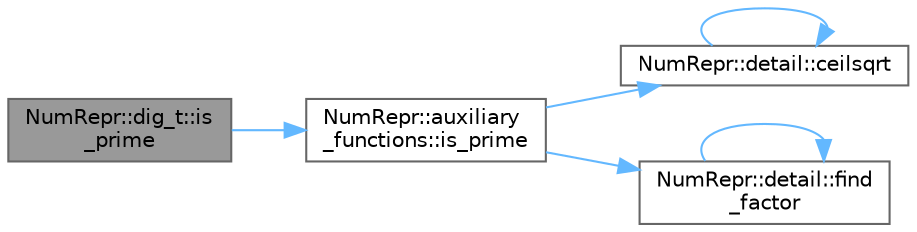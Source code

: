 digraph "NumRepr::dig_t::is_prime"
{
 // INTERACTIVE_SVG=YES
 // LATEX_PDF_SIZE
  bgcolor="transparent";
  edge [fontname=Helvetica,fontsize=10,labelfontname=Helvetica,labelfontsize=10];
  node [fontname=Helvetica,fontsize=10,shape=box,height=0.2,width=0.4];
  rankdir="LR";
  Node1 [label="NumRepr::dig_t::is\l_prime",height=0.2,width=0.4,color="gray40", fillcolor="grey60", style="filled", fontcolor="black",tooltip=" "];
  Node1 -> Node2 [color="steelblue1",style="solid"];
  Node2 [label="NumRepr::auxiliary\l_functions::is_prime",height=0.2,width=0.4,color="grey40", fillcolor="white", style="filled",URL="$namespace_num_repr_1_1auxiliary__functions.html#a6a368b190a18264af00c59b164dc1096",tooltip=" "];
  Node2 -> Node3 [color="steelblue1",style="solid"];
  Node3 [label="NumRepr::detail::ceilsqrt",height=0.2,width=0.4,color="grey40", fillcolor="white", style="filled",URL="$namespace_num_repr_1_1detail.html#aa138a7304b06ab664d7208956b3c0dbe",tooltip=" "];
  Node3 -> Node3 [color="steelblue1",style="solid"];
  Node2 -> Node4 [color="steelblue1",style="solid"];
  Node4 [label="NumRepr::detail::find\l_factor",height=0.2,width=0.4,color="grey40", fillcolor="white", style="filled",URL="$namespace_num_repr_1_1detail.html#a098c7fa0c984b9aa1e6c5e6033affc88",tooltip=" "];
  Node4 -> Node4 [color="steelblue1",style="solid"];
}

